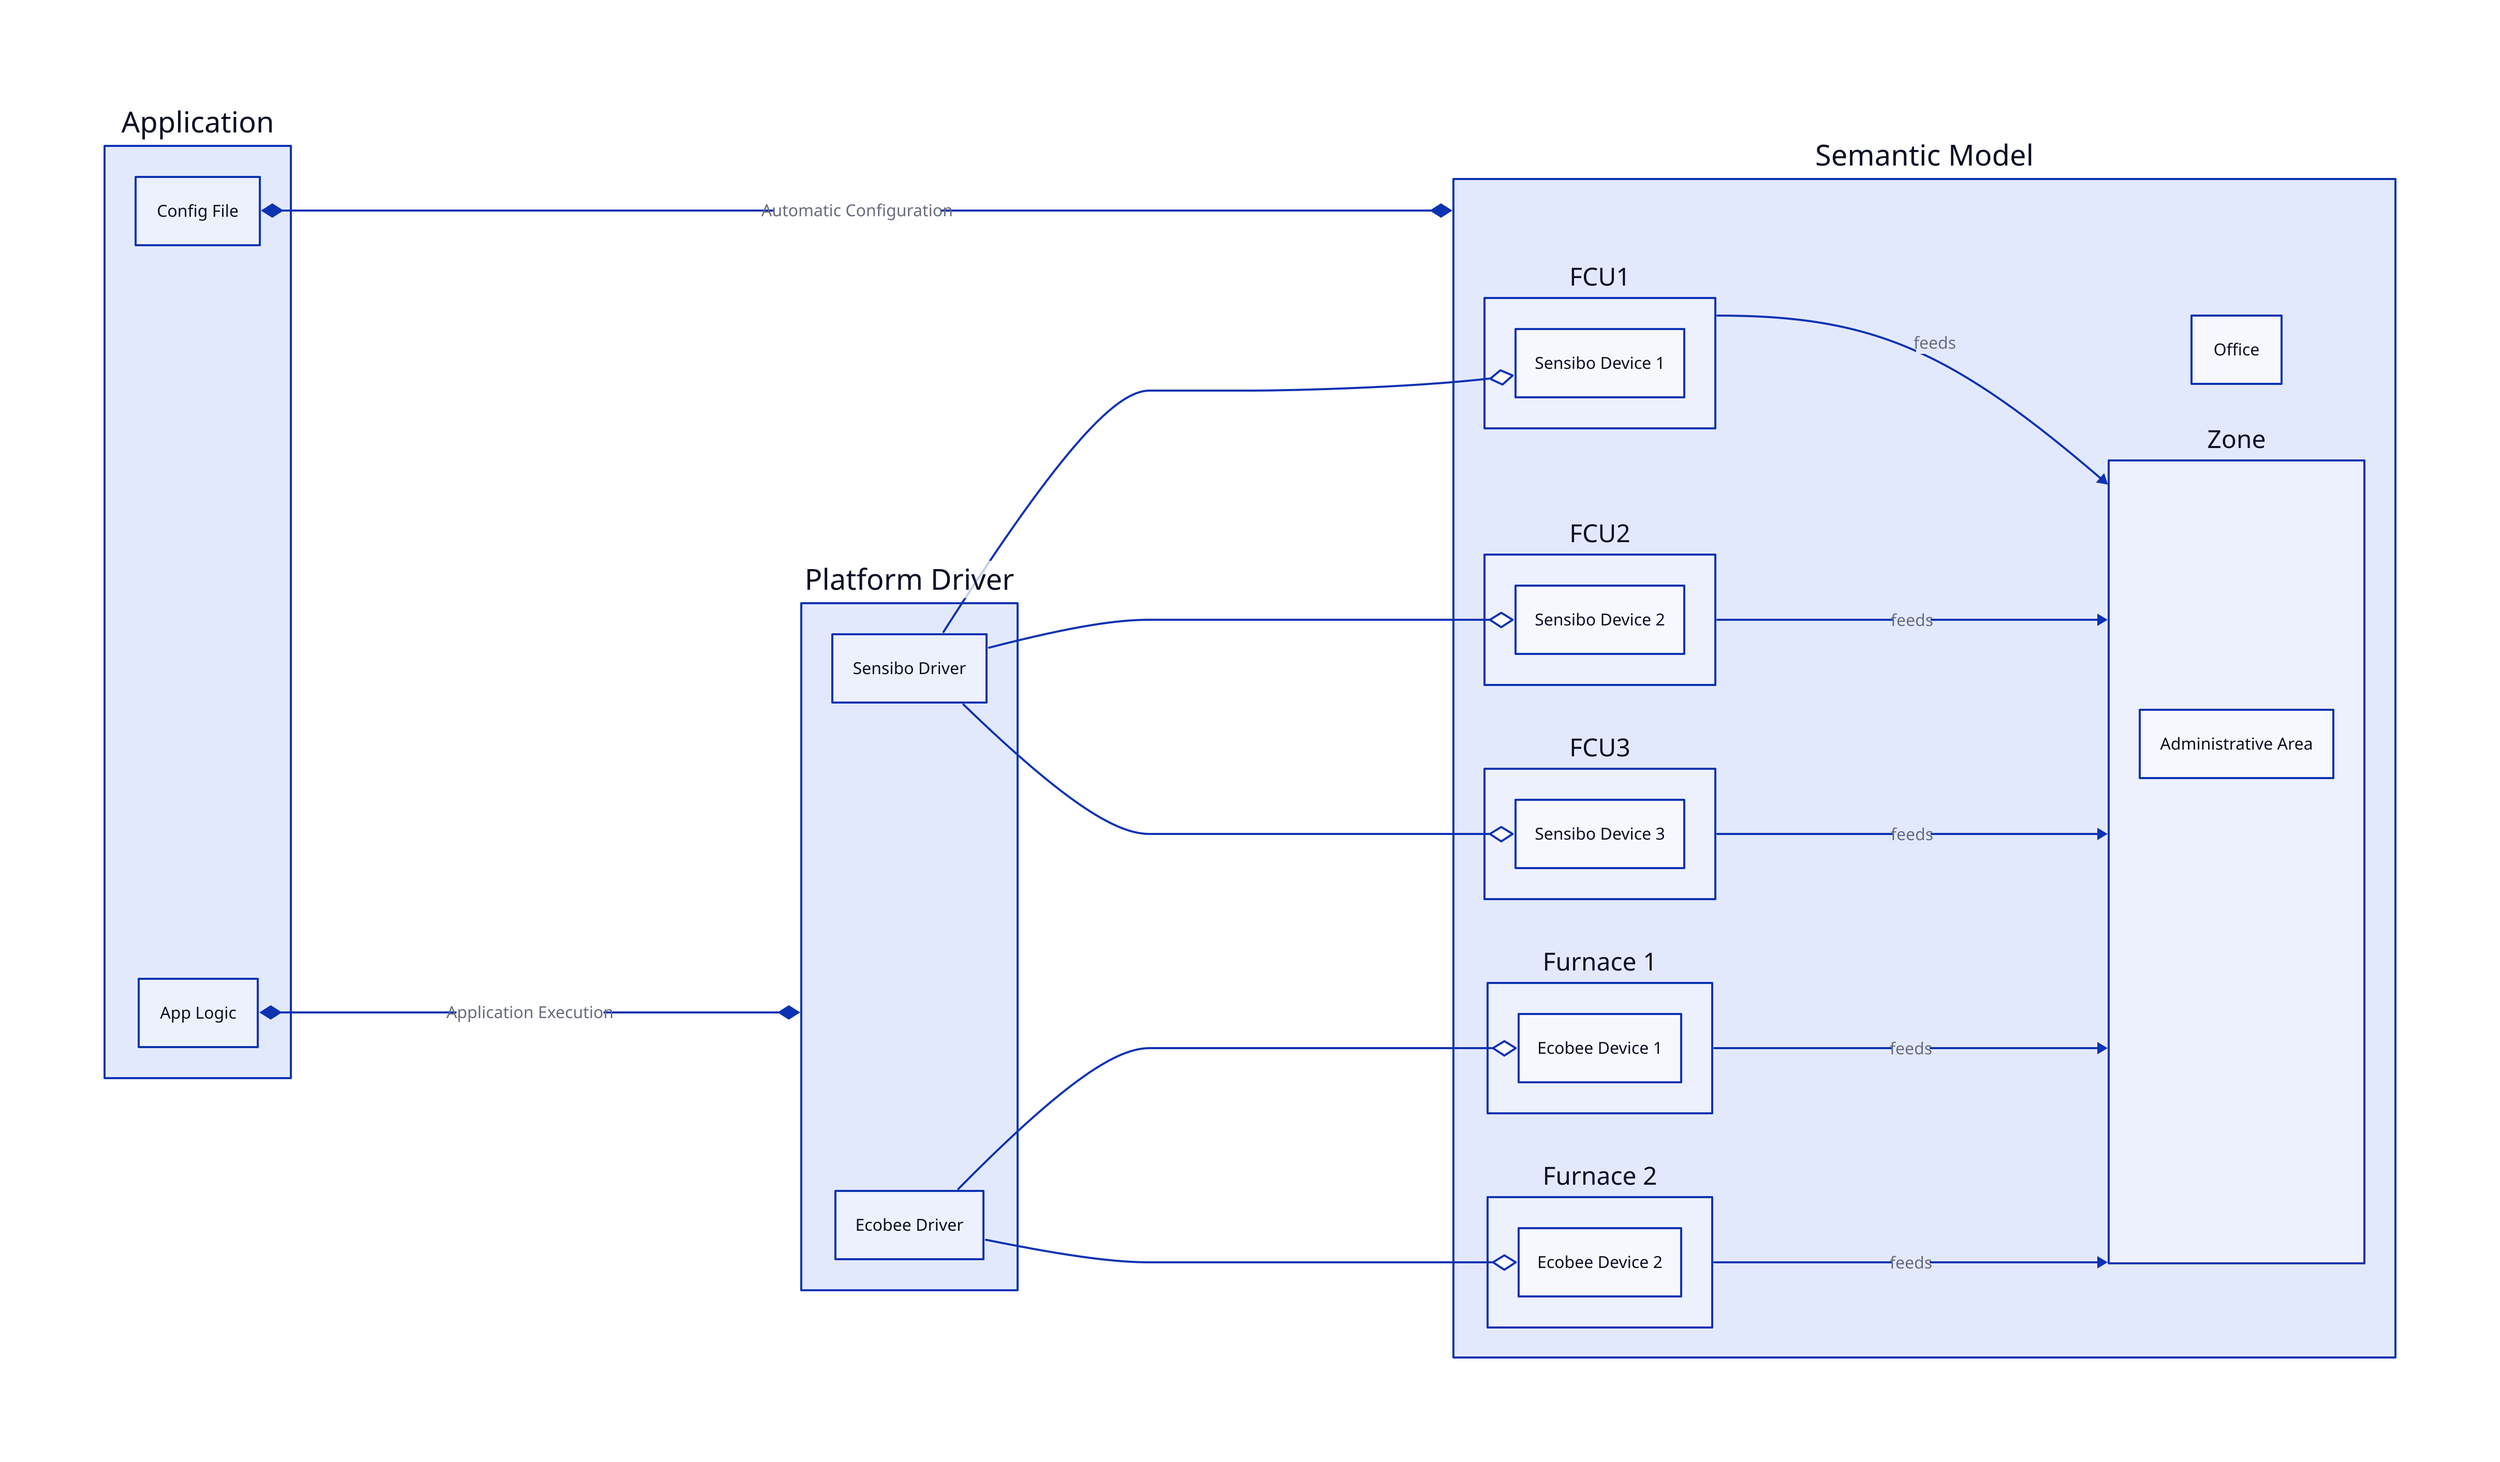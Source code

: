 direction: right

pd: "Platform Driver"
pd.driver1: "Sensibo Driver"
sm.fcu1.s1: "Sensibo Device 1"
sm.fcu2.s2: "Sensibo Device 2"
sm.fcu3.s3: "Sensibo Device 3"
pd.driver1 -> sm.fcu1.s1{
    target-arrowhead {
      shape: diamond
    }
  }
pd.driver1 -> sm.fcu2.s2{
    target-arrowhead {
      shape: diamond
    }
  }
pd.driver1 -> sm.fcu3.s3{
    target-arrowhead {
      shape: diamond
    }
  }

pd.driver2: "Ecobee Driver"
sm.fur1.e1: "Ecobee Device 1"
sm.fur2.e2: "Ecobee Device 2"
pd.driver2 -> sm.fur1.e1{
    target-arrowhead {
      shape: diamond
    }
  }
pd.driver2 -> sm.fur2.e2{
    target-arrowhead {
      shape: diamond
    }
  }

sm: "Semantic Model"
sm.zn.of: "Office"
sm.zn.adm: "Administrative Area"
sm.zn: "Zone"

sm.fcu1: "FCU1"
sm.fcu2: "FCU2"
sm.fcu3: "FCU3"

sm.fur1: "Furnace 1"
sm.fur2: "Furnace 2"

sm.fcu1 -> sm.zn: "feeds"
sm.fcu2 -> sm.zn: "feeds"

sm.fcu3 -> sm.zn: "feeds"

sm.fur1-> sm.zn: "feeds"
sm.fur2 -> sm.zn: "feeds"

# sm.fcu1 -> sm.zn.of: "feeds"
# sm.fcu2 -> sm.zn.of: "feeds"

# sm.fcu3 -> sm.zn.adm: "feeds"

# sm.fur1-> sm.zn.of: "feeds"
# sm.fur2 -> sm.zn.adm: "feeds"

# sm.fcu1 -> sm.s1: "Metadata Relation" {
#     target-arrowhead {
#       shape: diamond
#     }
#   }
# sm.fcu2 -> sm.s2: "Metadata Relation" {
#     target-arrowhead {
#       shape: diamond
#     }
#   }
# sm.fcu3 -> sm.s3: "Metadata Relation" {
#     target-arrowhead {
#       shape: diamond
#     }
#   }

# sm.fur1 -> sm.e1: "Metadata Relation" {
#     target-arrowhead {
#       shape: diamond
#     }
#   }
# sm.fur2 -> sm.e2: "Metadata Relation" {
#     target-arrowhead {
#       shape: diamond
#     }
#   }

app:"Application"
app.cf:"Config File"
app.logic:"App Logic"

app.cf <-> sm: Automatic Configuration {
    target-arrowhead {
      shape: diamond
      style.filled: true
    }
    source-arrowhead {
        shape: diamond
        style.filled: true
      }
  }

app.logic <-> pd: Application Execution {
    target-arrowhead {
      shape: diamond
      style.filled: true
    }
    source-arrowhead {
        shape:diamond
        style.filled: true
      }
  }